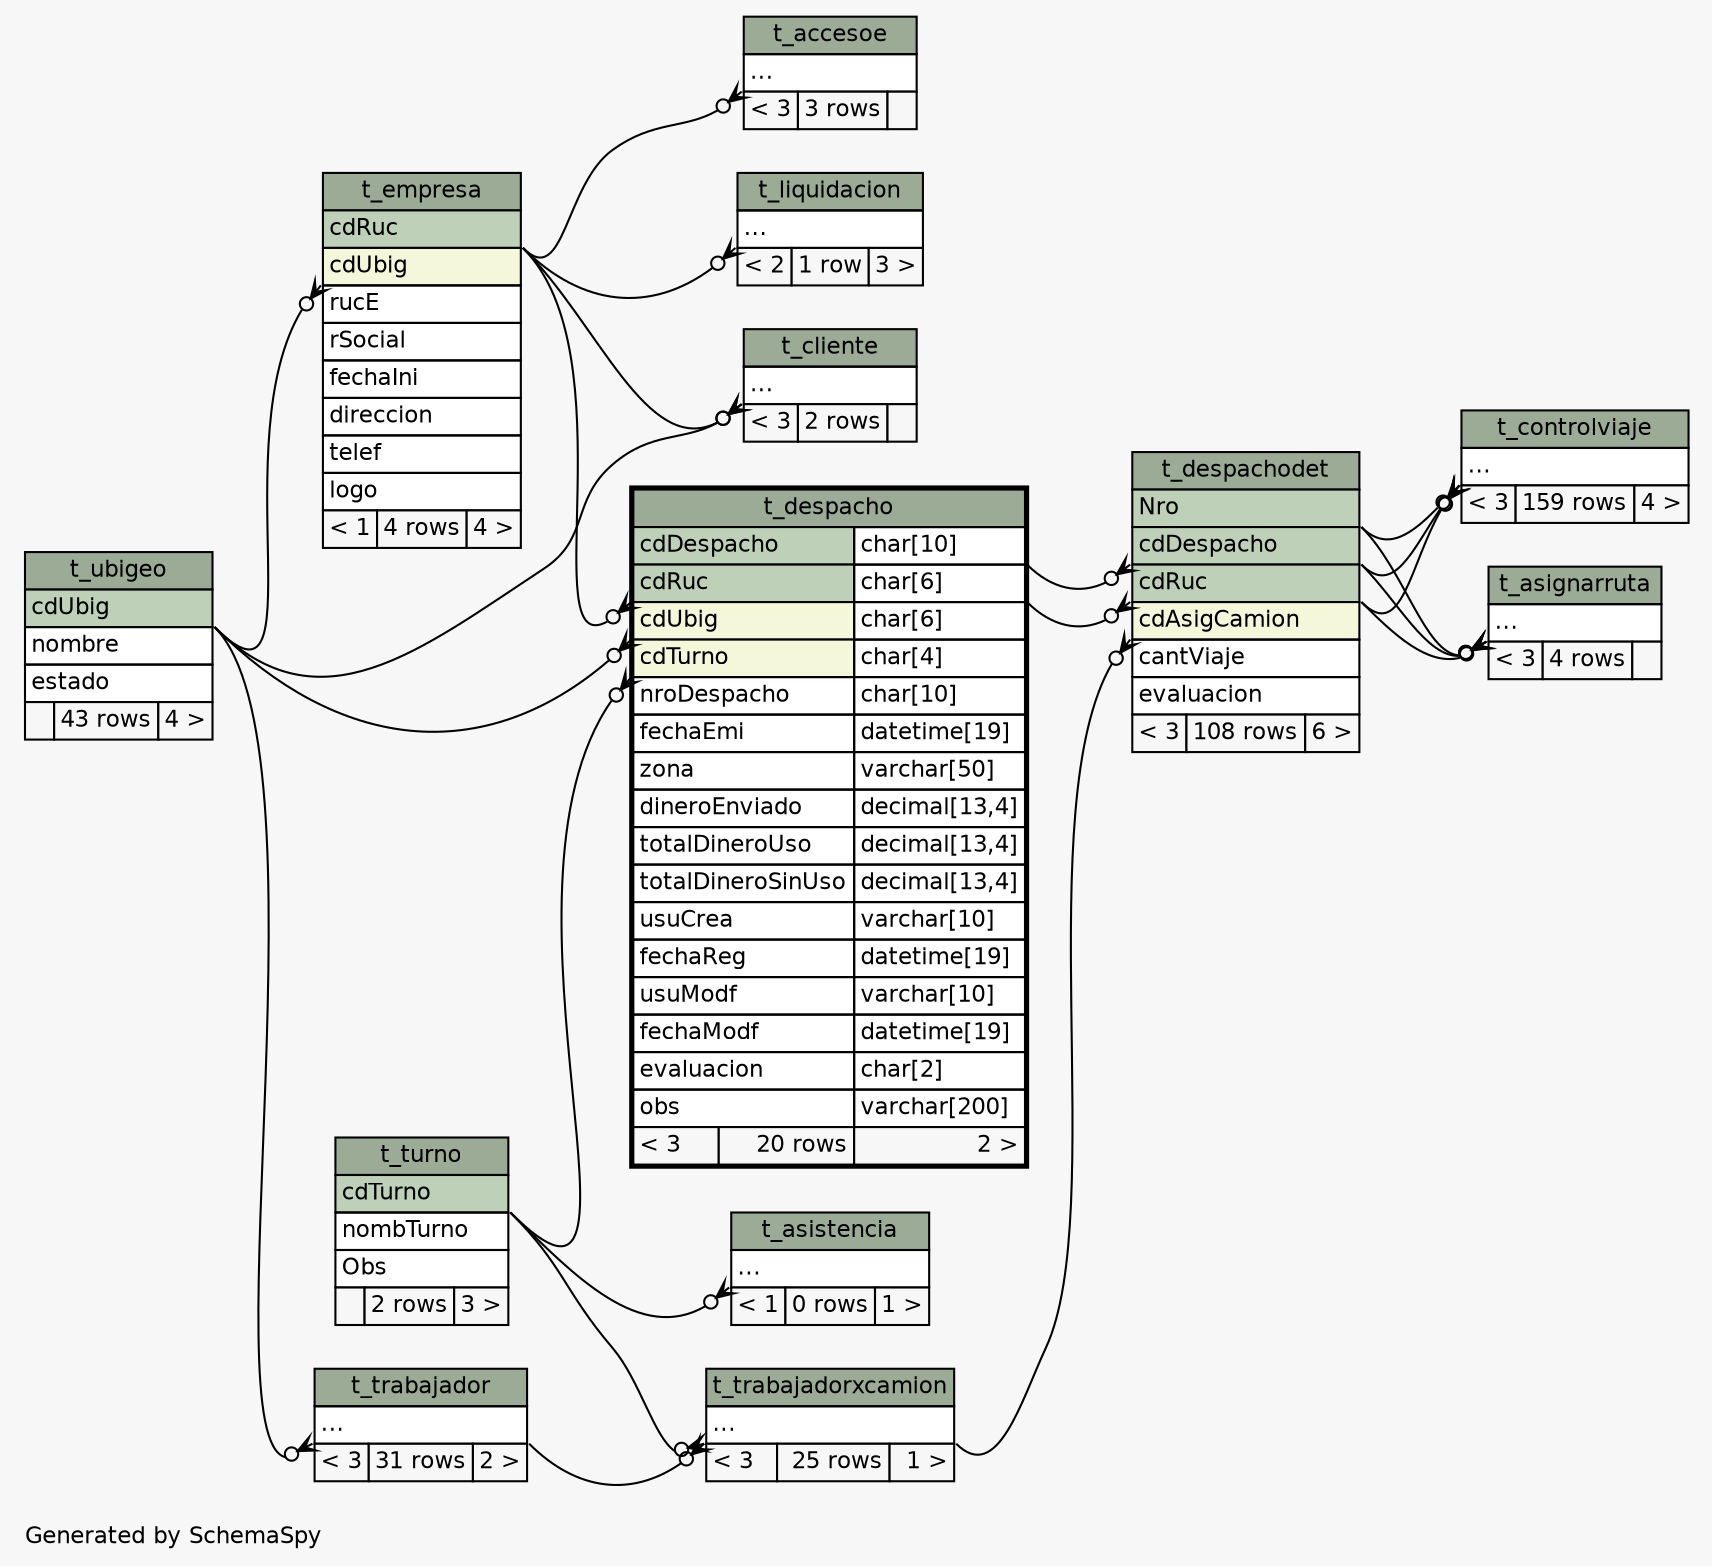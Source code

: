 // dot null on Windows 7 6.1
// SchemaSpy rev 590
digraph "twoDegreesRelationshipsDiagram" {
  graph [
    rankdir="RL"
    bgcolor="#f7f7f7"
    label="\nGenerated by SchemaSpy"
    labeljust="l"
    nodesep="0.18"
    ranksep="0.46"
    fontname="Helvetica"
    fontsize="11"
  ];
  node [
    fontname="Helvetica"
    fontsize="11"
    shape="plaintext"
  ];
  edge [
    arrowsize="0.8"
  ];
  "t_accesoe":"elipses":sw -> "t_empresa":"cdRuc":se [arrowhead=none dir=back arrowtail=crowodot];
  "t_asignarruta":"elipses":sw -> "t_despachodet":"cdDespacho":se [arrowhead=none dir=back arrowtail=crowodot];
  "t_asignarruta":"elipses":sw -> "t_despachodet":"cdRuc":se [arrowhead=none dir=back arrowtail=crowodot];
  "t_asignarruta":"elipses":sw -> "t_despachodet":"Nro":se [arrowhead=none dir=back arrowtail=crowodot];
  "t_asistencia":"elipses":sw -> "t_turno":"cdTurno":se [arrowhead=none dir=back arrowtail=crowodot];
  "t_cliente":"elipses":sw -> "t_empresa":"cdRuc":se [arrowhead=none dir=back arrowtail=crowodot];
  "t_cliente":"elipses":sw -> "t_ubigeo":"cdUbig":se [arrowhead=none dir=back arrowtail=crowodot];
  "t_controlviaje":"elipses":sw -> "t_despachodet":"cdDespacho":se [arrowhead=none dir=back arrowtail=crowodot];
  "t_controlviaje":"elipses":sw -> "t_despachodet":"cdRuc":se [arrowhead=none dir=back arrowtail=crowodot];
  "t_controlviaje":"elipses":sw -> "t_despachodet":"Nro":se [arrowhead=none dir=back arrowtail=crowodot];
  "t_despacho":"cdRuc":sw -> "t_empresa":"cdRuc":se [arrowhead=none dir=back arrowtail=crowodot];
  "t_despacho":"cdTurno":sw -> "t_turno":"cdTurno":se [arrowhead=none dir=back arrowtail=crowodot];
  "t_despacho":"cdUbig":sw -> "t_ubigeo":"cdUbig":se [arrowhead=none dir=back arrowtail=crowodot];
  "t_despachodet":"cdAsigCamion":sw -> "t_trabajadorxcamion":"elipses":se [arrowhead=none dir=back arrowtail=crowodot];
  "t_despachodet":"cdDespacho":sw -> "t_despacho":"cdDespacho.type":se [arrowhead=none dir=back arrowtail=crowodot];
  "t_despachodet":"cdRuc":sw -> "t_despacho":"cdRuc.type":se [arrowhead=none dir=back arrowtail=crowodot];
  "t_empresa":"cdUbig":sw -> "t_ubigeo":"cdUbig":se [arrowhead=none dir=back arrowtail=crowodot];
  "t_liquidacion":"elipses":sw -> "t_empresa":"cdRuc":se [arrowhead=none dir=back arrowtail=crowodot];
  "t_trabajador":"elipses":sw -> "t_ubigeo":"cdUbig":se [arrowhead=none dir=back arrowtail=crowodot];
  "t_trabajadorxcamion":"elipses":sw -> "t_trabajador":"elipses":se [arrowhead=none dir=back arrowtail=crowodot];
  "t_trabajadorxcamion":"elipses":sw -> "t_turno":"cdTurno":se [arrowhead=none dir=back arrowtail=crowodot];
  "t_accesoe" [
    label=<
    <TABLE BORDER="0" CELLBORDER="1" CELLSPACING="0" BGCOLOR="#ffffff">
      <TR><TD COLSPAN="3" BGCOLOR="#9bab96" ALIGN="CENTER">t_accesoe</TD></TR>
      <TR><TD PORT="elipses" COLSPAN="3" ALIGN="LEFT">...</TD></TR>
      <TR><TD ALIGN="LEFT" BGCOLOR="#f7f7f7">&lt; 3</TD><TD ALIGN="RIGHT" BGCOLOR="#f7f7f7">3 rows</TD><TD ALIGN="RIGHT" BGCOLOR="#f7f7f7">  </TD></TR>
    </TABLE>>
    URL="t_accesoe.html"
    tooltip="t_accesoe"
  ];
  "t_asignarruta" [
    label=<
    <TABLE BORDER="0" CELLBORDER="1" CELLSPACING="0" BGCOLOR="#ffffff">
      <TR><TD COLSPAN="3" BGCOLOR="#9bab96" ALIGN="CENTER">t_asignarruta</TD></TR>
      <TR><TD PORT="elipses" COLSPAN="3" ALIGN="LEFT">...</TD></TR>
      <TR><TD ALIGN="LEFT" BGCOLOR="#f7f7f7">&lt; 3</TD><TD ALIGN="RIGHT" BGCOLOR="#f7f7f7">4 rows</TD><TD ALIGN="RIGHT" BGCOLOR="#f7f7f7">  </TD></TR>
    </TABLE>>
    URL="t_asignarruta.html"
    tooltip="t_asignarruta"
  ];
  "t_asistencia" [
    label=<
    <TABLE BORDER="0" CELLBORDER="1" CELLSPACING="0" BGCOLOR="#ffffff">
      <TR><TD COLSPAN="3" BGCOLOR="#9bab96" ALIGN="CENTER">t_asistencia</TD></TR>
      <TR><TD PORT="elipses" COLSPAN="3" ALIGN="LEFT">...</TD></TR>
      <TR><TD ALIGN="LEFT" BGCOLOR="#f7f7f7">&lt; 1</TD><TD ALIGN="RIGHT" BGCOLOR="#f7f7f7">0 rows</TD><TD ALIGN="RIGHT" BGCOLOR="#f7f7f7">1 &gt;</TD></TR>
    </TABLE>>
    URL="t_asistencia.html"
    tooltip="t_asistencia"
  ];
  "t_cliente" [
    label=<
    <TABLE BORDER="0" CELLBORDER="1" CELLSPACING="0" BGCOLOR="#ffffff">
      <TR><TD COLSPAN="3" BGCOLOR="#9bab96" ALIGN="CENTER">t_cliente</TD></TR>
      <TR><TD PORT="elipses" COLSPAN="3" ALIGN="LEFT">...</TD></TR>
      <TR><TD ALIGN="LEFT" BGCOLOR="#f7f7f7">&lt; 3</TD><TD ALIGN="RIGHT" BGCOLOR="#f7f7f7">2 rows</TD><TD ALIGN="RIGHT" BGCOLOR="#f7f7f7">  </TD></TR>
    </TABLE>>
    URL="t_cliente.html"
    tooltip="t_cliente"
  ];
  "t_controlviaje" [
    label=<
    <TABLE BORDER="0" CELLBORDER="1" CELLSPACING="0" BGCOLOR="#ffffff">
      <TR><TD COLSPAN="3" BGCOLOR="#9bab96" ALIGN="CENTER">t_controlviaje</TD></TR>
      <TR><TD PORT="elipses" COLSPAN="3" ALIGN="LEFT">...</TD></TR>
      <TR><TD ALIGN="LEFT" BGCOLOR="#f7f7f7">&lt; 3</TD><TD ALIGN="RIGHT" BGCOLOR="#f7f7f7">159 rows</TD><TD ALIGN="RIGHT" BGCOLOR="#f7f7f7">4 &gt;</TD></TR>
    </TABLE>>
    URL="t_controlviaje.html"
    tooltip="t_controlviaje"
  ];
  "t_despacho" [
    label=<
    <TABLE BORDER="2" CELLBORDER="1" CELLSPACING="0" BGCOLOR="#ffffff">
      <TR><TD COLSPAN="3" BGCOLOR="#9bab96" ALIGN="CENTER">t_despacho</TD></TR>
      <TR><TD PORT="cdDespacho" COLSPAN="2" BGCOLOR="#bed1b8" ALIGN="LEFT">cdDespacho</TD><TD PORT="cdDespacho.type" ALIGN="LEFT">char[10]</TD></TR>
      <TR><TD PORT="cdRuc" COLSPAN="2" BGCOLOR="#bed1b8" ALIGN="LEFT">cdRuc</TD><TD PORT="cdRuc.type" ALIGN="LEFT">char[6]</TD></TR>
      <TR><TD PORT="cdUbig" COLSPAN="2" BGCOLOR="#f4f7da" ALIGN="LEFT">cdUbig</TD><TD PORT="cdUbig.type" ALIGN="LEFT">char[6]</TD></TR>
      <TR><TD PORT="cdTurno" COLSPAN="2" BGCOLOR="#f4f7da" ALIGN="LEFT">cdTurno</TD><TD PORT="cdTurno.type" ALIGN="LEFT">char[4]</TD></TR>
      <TR><TD PORT="nroDespacho" COLSPAN="2" ALIGN="LEFT">nroDespacho</TD><TD PORT="nroDespacho.type" ALIGN="LEFT">char[10]</TD></TR>
      <TR><TD PORT="fechaEmi" COLSPAN="2" ALIGN="LEFT">fechaEmi</TD><TD PORT="fechaEmi.type" ALIGN="LEFT">datetime[19]</TD></TR>
      <TR><TD PORT="zona" COLSPAN="2" ALIGN="LEFT">zona</TD><TD PORT="zona.type" ALIGN="LEFT">varchar[50]</TD></TR>
      <TR><TD PORT="dineroEnviado" COLSPAN="2" ALIGN="LEFT">dineroEnviado</TD><TD PORT="dineroEnviado.type" ALIGN="LEFT">decimal[13,4]</TD></TR>
      <TR><TD PORT="totalDineroUso" COLSPAN="2" ALIGN="LEFT">totalDineroUso</TD><TD PORT="totalDineroUso.type" ALIGN="LEFT">decimal[13,4]</TD></TR>
      <TR><TD PORT="totalDineroSinUso" COLSPAN="2" ALIGN="LEFT">totalDineroSinUso</TD><TD PORT="totalDineroSinUso.type" ALIGN="LEFT">decimal[13,4]</TD></TR>
      <TR><TD PORT="usuCrea" COLSPAN="2" ALIGN="LEFT">usuCrea</TD><TD PORT="usuCrea.type" ALIGN="LEFT">varchar[10]</TD></TR>
      <TR><TD PORT="fechaReg" COLSPAN="2" ALIGN="LEFT">fechaReg</TD><TD PORT="fechaReg.type" ALIGN="LEFT">datetime[19]</TD></TR>
      <TR><TD PORT="usuModf" COLSPAN="2" ALIGN="LEFT">usuModf</TD><TD PORT="usuModf.type" ALIGN="LEFT">varchar[10]</TD></TR>
      <TR><TD PORT="fechaModf" COLSPAN="2" ALIGN="LEFT">fechaModf</TD><TD PORT="fechaModf.type" ALIGN="LEFT">datetime[19]</TD></TR>
      <TR><TD PORT="evaluacion" COLSPAN="2" ALIGN="LEFT">evaluacion</TD><TD PORT="evaluacion.type" ALIGN="LEFT">char[2]</TD></TR>
      <TR><TD PORT="obs" COLSPAN="2" ALIGN="LEFT">obs</TD><TD PORT="obs.type" ALIGN="LEFT">varchar[200]</TD></TR>
      <TR><TD ALIGN="LEFT" BGCOLOR="#f7f7f7">&lt; 3</TD><TD ALIGN="RIGHT" BGCOLOR="#f7f7f7">20 rows</TD><TD ALIGN="RIGHT" BGCOLOR="#f7f7f7">2 &gt;</TD></TR>
    </TABLE>>
    URL="t_despacho.html"
    tooltip="t_despacho"
  ];
  "t_despachodet" [
    label=<
    <TABLE BORDER="0" CELLBORDER="1" CELLSPACING="0" BGCOLOR="#ffffff">
      <TR><TD COLSPAN="3" BGCOLOR="#9bab96" ALIGN="CENTER">t_despachodet</TD></TR>
      <TR><TD PORT="Nro" COLSPAN="3" BGCOLOR="#bed1b8" ALIGN="LEFT">Nro</TD></TR>
      <TR><TD PORT="cdDespacho" COLSPAN="3" BGCOLOR="#bed1b8" ALIGN="LEFT">cdDespacho</TD></TR>
      <TR><TD PORT="cdRuc" COLSPAN="3" BGCOLOR="#bed1b8" ALIGN="LEFT">cdRuc</TD></TR>
      <TR><TD PORT="cdAsigCamion" COLSPAN="3" BGCOLOR="#f4f7da" ALIGN="LEFT">cdAsigCamion</TD></TR>
      <TR><TD PORT="cantViaje" COLSPAN="3" ALIGN="LEFT">cantViaje</TD></TR>
      <TR><TD PORT="evaluacion" COLSPAN="3" ALIGN="LEFT">evaluacion</TD></TR>
      <TR><TD ALIGN="LEFT" BGCOLOR="#f7f7f7">&lt; 3</TD><TD ALIGN="RIGHT" BGCOLOR="#f7f7f7">108 rows</TD><TD ALIGN="RIGHT" BGCOLOR="#f7f7f7">6 &gt;</TD></TR>
    </TABLE>>
    URL="t_despachodet.html"
    tooltip="t_despachodet"
  ];
  "t_empresa" [
    label=<
    <TABLE BORDER="0" CELLBORDER="1" CELLSPACING="0" BGCOLOR="#ffffff">
      <TR><TD COLSPAN="3" BGCOLOR="#9bab96" ALIGN="CENTER">t_empresa</TD></TR>
      <TR><TD PORT="cdRuc" COLSPAN="3" BGCOLOR="#bed1b8" ALIGN="LEFT">cdRuc</TD></TR>
      <TR><TD PORT="cdUbig" COLSPAN="3" BGCOLOR="#f4f7da" ALIGN="LEFT">cdUbig</TD></TR>
      <TR><TD PORT="rucE" COLSPAN="3" ALIGN="LEFT">rucE</TD></TR>
      <TR><TD PORT="rSocial" COLSPAN="3" ALIGN="LEFT">rSocial</TD></TR>
      <TR><TD PORT="fechaIni" COLSPAN="3" ALIGN="LEFT">fechaIni</TD></TR>
      <TR><TD PORT="direccion" COLSPAN="3" ALIGN="LEFT">direccion</TD></TR>
      <TR><TD PORT="telef" COLSPAN="3" ALIGN="LEFT">telef</TD></TR>
      <TR><TD PORT="logo" COLSPAN="3" ALIGN="LEFT">logo</TD></TR>
      <TR><TD ALIGN="LEFT" BGCOLOR="#f7f7f7">&lt; 1</TD><TD ALIGN="RIGHT" BGCOLOR="#f7f7f7">4 rows</TD><TD ALIGN="RIGHT" BGCOLOR="#f7f7f7">4 &gt;</TD></TR>
    </TABLE>>
    URL="t_empresa.html"
    tooltip="t_empresa"
  ];
  "t_liquidacion" [
    label=<
    <TABLE BORDER="0" CELLBORDER="1" CELLSPACING="0" BGCOLOR="#ffffff">
      <TR><TD COLSPAN="3" BGCOLOR="#9bab96" ALIGN="CENTER">t_liquidacion</TD></TR>
      <TR><TD PORT="elipses" COLSPAN="3" ALIGN="LEFT">...</TD></TR>
      <TR><TD ALIGN="LEFT" BGCOLOR="#f7f7f7">&lt; 2</TD><TD ALIGN="RIGHT" BGCOLOR="#f7f7f7">1 row</TD><TD ALIGN="RIGHT" BGCOLOR="#f7f7f7">3 &gt;</TD></TR>
    </TABLE>>
    URL="t_liquidacion.html"
    tooltip="t_liquidacion"
  ];
  "t_trabajador" [
    label=<
    <TABLE BORDER="0" CELLBORDER="1" CELLSPACING="0" BGCOLOR="#ffffff">
      <TR><TD COLSPAN="3" BGCOLOR="#9bab96" ALIGN="CENTER">t_trabajador</TD></TR>
      <TR><TD PORT="elipses" COLSPAN="3" ALIGN="LEFT">...</TD></TR>
      <TR><TD ALIGN="LEFT" BGCOLOR="#f7f7f7">&lt; 3</TD><TD ALIGN="RIGHT" BGCOLOR="#f7f7f7">31 rows</TD><TD ALIGN="RIGHT" BGCOLOR="#f7f7f7">2 &gt;</TD></TR>
    </TABLE>>
    URL="t_trabajador.html"
    tooltip="t_trabajador"
  ];
  "t_trabajadorxcamion" [
    label=<
    <TABLE BORDER="0" CELLBORDER="1" CELLSPACING="0" BGCOLOR="#ffffff">
      <TR><TD COLSPAN="3" BGCOLOR="#9bab96" ALIGN="CENTER">t_trabajadorxcamion</TD></TR>
      <TR><TD PORT="elipses" COLSPAN="3" ALIGN="LEFT">...</TD></TR>
      <TR><TD ALIGN="LEFT" BGCOLOR="#f7f7f7">&lt; 3</TD><TD ALIGN="RIGHT" BGCOLOR="#f7f7f7">25 rows</TD><TD ALIGN="RIGHT" BGCOLOR="#f7f7f7">1 &gt;</TD></TR>
    </TABLE>>
    URL="t_trabajadorxcamion.html"
    tooltip="t_trabajadorxcamion"
  ];
  "t_turno" [
    label=<
    <TABLE BORDER="0" CELLBORDER="1" CELLSPACING="0" BGCOLOR="#ffffff">
      <TR><TD COLSPAN="3" BGCOLOR="#9bab96" ALIGN="CENTER">t_turno</TD></TR>
      <TR><TD PORT="cdTurno" COLSPAN="3" BGCOLOR="#bed1b8" ALIGN="LEFT">cdTurno</TD></TR>
      <TR><TD PORT="nombTurno" COLSPAN="3" ALIGN="LEFT">nombTurno</TD></TR>
      <TR><TD PORT="Obs" COLSPAN="3" ALIGN="LEFT">Obs</TD></TR>
      <TR><TD ALIGN="LEFT" BGCOLOR="#f7f7f7">  </TD><TD ALIGN="RIGHT" BGCOLOR="#f7f7f7">2 rows</TD><TD ALIGN="RIGHT" BGCOLOR="#f7f7f7">3 &gt;</TD></TR>
    </TABLE>>
    URL="t_turno.html"
    tooltip="t_turno"
  ];
  "t_ubigeo" [
    label=<
    <TABLE BORDER="0" CELLBORDER="1" CELLSPACING="0" BGCOLOR="#ffffff">
      <TR><TD COLSPAN="3" BGCOLOR="#9bab96" ALIGN="CENTER">t_ubigeo</TD></TR>
      <TR><TD PORT="cdUbig" COLSPAN="3" BGCOLOR="#bed1b8" ALIGN="LEFT">cdUbig</TD></TR>
      <TR><TD PORT="nombre" COLSPAN="3" ALIGN="LEFT">nombre</TD></TR>
      <TR><TD PORT="estado" COLSPAN="3" ALIGN="LEFT">estado</TD></TR>
      <TR><TD ALIGN="LEFT" BGCOLOR="#f7f7f7">  </TD><TD ALIGN="RIGHT" BGCOLOR="#f7f7f7">43 rows</TD><TD ALIGN="RIGHT" BGCOLOR="#f7f7f7">4 &gt;</TD></TR>
    </TABLE>>
    URL="t_ubigeo.html"
    tooltip="t_ubigeo"
  ];
}
